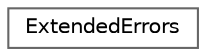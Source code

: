 digraph "Graphical Class Hierarchy"
{
 // LATEX_PDF_SIZE
  bgcolor="transparent";
  edge [fontname=Helvetica,fontsize=10,labelfontname=Helvetica,labelfontsize=10];
  node [fontname=Helvetica,fontsize=10,shape=box,height=0.2,width=0.4];
  rankdir="LR";
  Node0 [id="Node000000",label="ExtendedErrors",height=0.2,width=0.4,color="grey40", fillcolor="white", style="filled",URL="$class_extended_errors.html",tooltip=" "];
}
